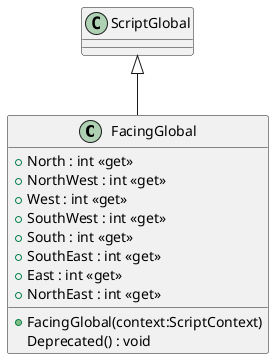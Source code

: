 @startuml
class FacingGlobal {
    + FacingGlobal(context:ScriptContext)
    Deprecated() : void
    + North : int <<get>>
    + NorthWest : int <<get>>
    + West : int <<get>>
    + SouthWest : int <<get>>
    + South : int <<get>>
    + SouthEast : int <<get>>
    + East : int <<get>>
    + NorthEast : int <<get>>
}
ScriptGlobal <|-- FacingGlobal
@enduml
